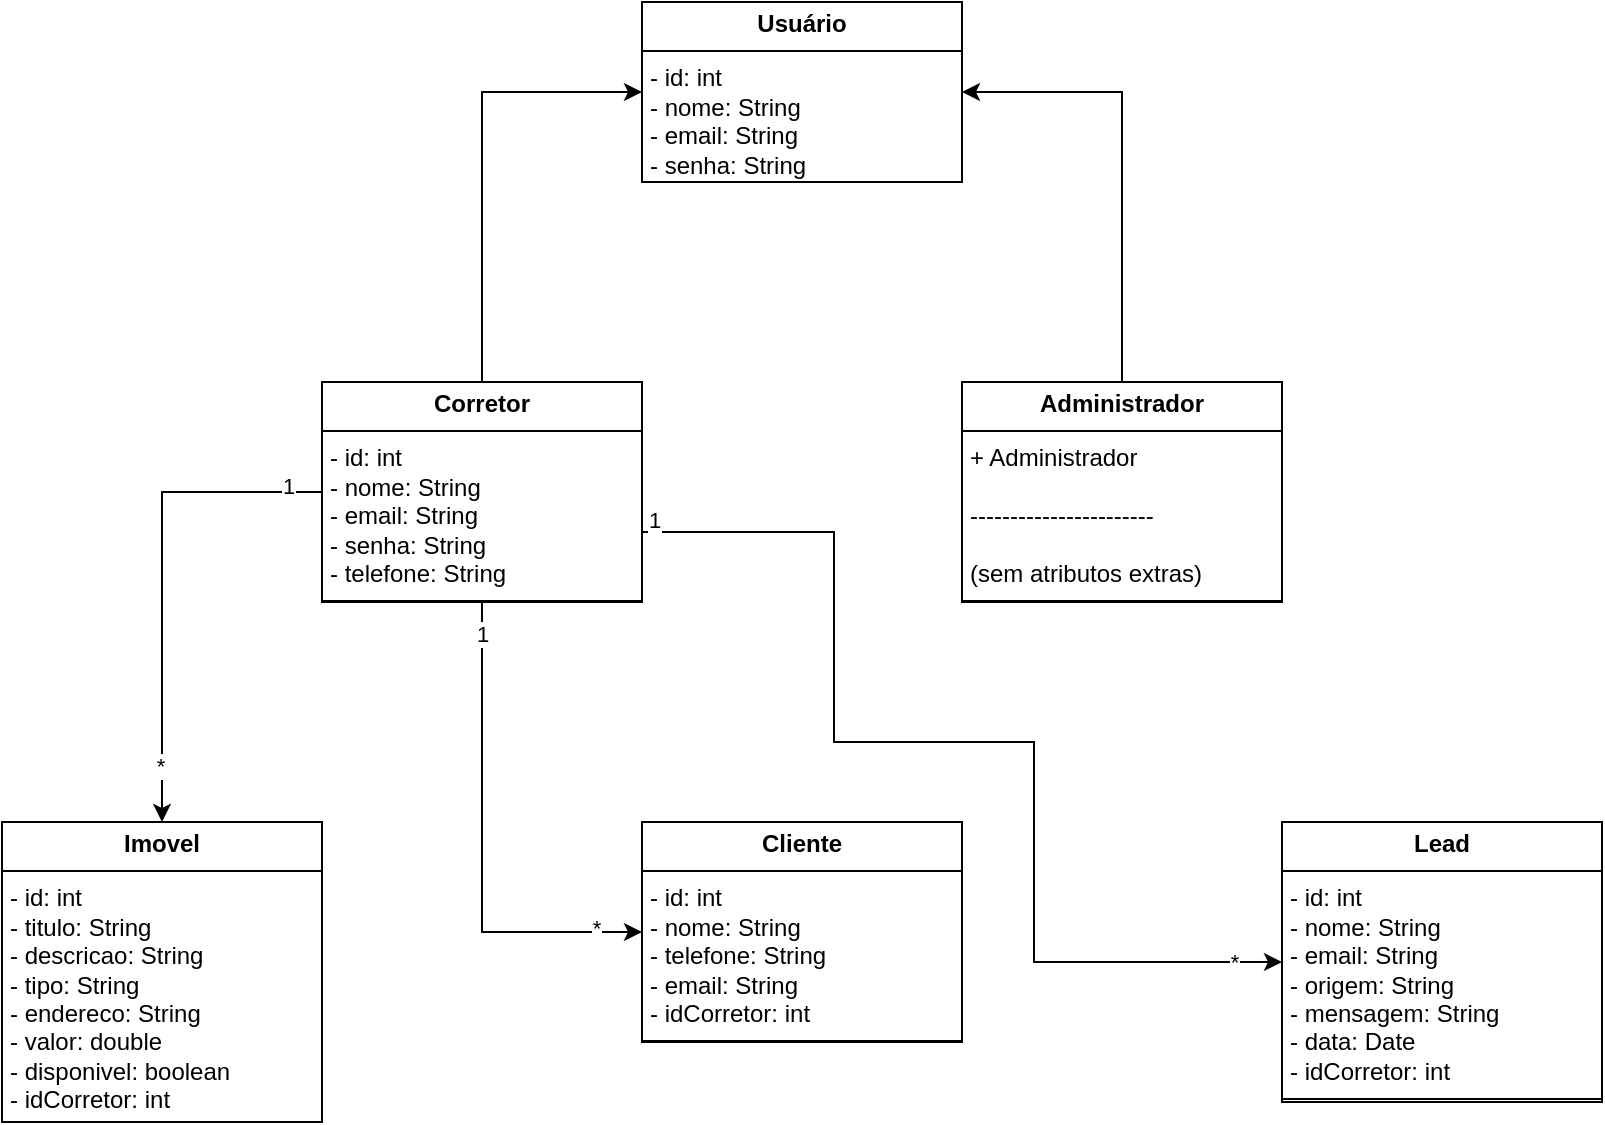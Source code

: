 <mxfile version="27.0.9">
  <diagram name="Página-1" id="khOgj6vM79z3bJVwooiI">
    <mxGraphModel dx="1426" dy="743" grid="1" gridSize="10" guides="1" tooltips="1" connect="1" arrows="1" fold="1" page="1" pageScale="1" pageWidth="827" pageHeight="1169" math="0" shadow="0">
      <root>
        <mxCell id="0" />
        <mxCell id="1" parent="0" />
        <mxCell id="xnP9S0K9PtYQmQaiTwIA-1" value="&lt;p style=&quot;margin:0px;margin-top:4px;text-align:center;&quot;&gt;&lt;b&gt;Imovel&lt;/b&gt;&lt;/p&gt;&lt;hr size=&quot;1&quot; style=&quot;border-style:solid;&quot;&gt;&lt;p style=&quot;margin:0px;margin-left:4px;&quot;&gt;- id: int&lt;/p&gt;&lt;p style=&quot;margin:0px;margin-left:4px;&quot;&gt;- titulo: String&lt;/p&gt;&lt;p style=&quot;margin:0px;margin-left:4px;&quot;&gt;- descricao: String&lt;/p&gt;&lt;p style=&quot;margin:0px;margin-left:4px;&quot;&gt;- tipo: String&lt;/p&gt;&lt;p style=&quot;margin:0px;margin-left:4px;&quot;&gt;- endereco: String&lt;/p&gt;&lt;p style=&quot;margin:0px;margin-left:4px;&quot;&gt;- valor: double&lt;/p&gt;&lt;p style=&quot;margin:0px;margin-left:4px;&quot;&gt;- disponivel: boolean&lt;/p&gt;&lt;p style=&quot;margin:0px;margin-left:4px;&quot;&gt;- idCorretor: int&lt;/p&gt;&lt;hr size=&quot;1&quot; style=&quot;border-style:solid;&quot;&gt;&lt;p style=&quot;margin:0px;margin-left:4px;&quot;&gt;&lt;br&gt;&lt;/p&gt;" style="verticalAlign=top;align=left;overflow=fill;html=1;whiteSpace=wrap;" vertex="1" parent="1">
          <mxGeometry x="14" y="480" width="160" height="150" as="geometry" />
        </mxCell>
        <mxCell id="xnP9S0K9PtYQmQaiTwIA-9" style="edgeStyle=orthogonalEdgeStyle;rounded=0;orthogonalLoop=1;jettySize=auto;html=1;exitX=0.5;exitY=0;exitDx=0;exitDy=0;entryX=0;entryY=0.5;entryDx=0;entryDy=0;" edge="1" parent="1" source="xnP9S0K9PtYQmQaiTwIA-2" target="xnP9S0K9PtYQmQaiTwIA-7">
          <mxGeometry relative="1" as="geometry" />
        </mxCell>
        <mxCell id="xnP9S0K9PtYQmQaiTwIA-11" style="edgeStyle=orthogonalEdgeStyle;rounded=0;orthogonalLoop=1;jettySize=auto;html=1;exitX=0;exitY=0.5;exitDx=0;exitDy=0;entryX=0.5;entryY=0;entryDx=0;entryDy=0;" edge="1" parent="1" source="xnP9S0K9PtYQmQaiTwIA-2" target="xnP9S0K9PtYQmQaiTwIA-1">
          <mxGeometry relative="1" as="geometry" />
        </mxCell>
        <mxCell id="xnP9S0K9PtYQmQaiTwIA-18" value="1" style="edgeLabel;html=1;align=center;verticalAlign=middle;resizable=0;points=[];" vertex="1" connectable="0" parent="xnP9S0K9PtYQmQaiTwIA-11">
          <mxGeometry x="-0.858" y="-3" relative="1" as="geometry">
            <mxPoint as="offset" />
          </mxGeometry>
        </mxCell>
        <mxCell id="xnP9S0K9PtYQmQaiTwIA-19" value="*" style="edgeLabel;html=1;align=center;verticalAlign=middle;resizable=0;points=[];" vertex="1" connectable="0" parent="xnP9S0K9PtYQmQaiTwIA-11">
          <mxGeometry x="0.769" y="-1" relative="1" as="geometry">
            <mxPoint as="offset" />
          </mxGeometry>
        </mxCell>
        <mxCell id="xnP9S0K9PtYQmQaiTwIA-13" style="edgeStyle=orthogonalEdgeStyle;rounded=0;orthogonalLoop=1;jettySize=auto;html=1;exitX=0.5;exitY=1;exitDx=0;exitDy=0;entryX=0;entryY=0.5;entryDx=0;entryDy=0;" edge="1" parent="1" source="xnP9S0K9PtYQmQaiTwIA-2" target="xnP9S0K9PtYQmQaiTwIA-3">
          <mxGeometry relative="1" as="geometry" />
        </mxCell>
        <mxCell id="xnP9S0K9PtYQmQaiTwIA-17" value="*" style="edgeLabel;html=1;align=center;verticalAlign=middle;resizable=0;points=[];" vertex="1" connectable="0" parent="xnP9S0K9PtYQmQaiTwIA-13">
          <mxGeometry x="0.813" y="2" relative="1" as="geometry">
            <mxPoint as="offset" />
          </mxGeometry>
        </mxCell>
        <mxCell id="xnP9S0K9PtYQmQaiTwIA-22" value="1" style="edgeLabel;html=1;align=center;verticalAlign=middle;resizable=0;points=[];" vertex="1" connectable="0" parent="xnP9S0K9PtYQmQaiTwIA-13">
          <mxGeometry x="-0.869" relative="1" as="geometry">
            <mxPoint as="offset" />
          </mxGeometry>
        </mxCell>
        <mxCell id="xnP9S0K9PtYQmQaiTwIA-14" style="edgeStyle=orthogonalEdgeStyle;rounded=0;orthogonalLoop=1;jettySize=auto;html=1;exitX=1;exitY=0.5;exitDx=0;exitDy=0;entryX=0;entryY=0.5;entryDx=0;entryDy=0;" edge="1" parent="1" source="xnP9S0K9PtYQmQaiTwIA-2" target="xnP9S0K9PtYQmQaiTwIA-5">
          <mxGeometry relative="1" as="geometry">
            <Array as="points">
              <mxPoint x="334" y="335" />
              <mxPoint x="430" y="335" />
              <mxPoint x="430" y="440" />
              <mxPoint x="530" y="440" />
              <mxPoint x="530" y="550" />
            </Array>
          </mxGeometry>
        </mxCell>
        <mxCell id="xnP9S0K9PtYQmQaiTwIA-20" value="1" style="edgeLabel;html=1;align=center;verticalAlign=middle;resizable=0;points=[];" vertex="1" connectable="0" parent="xnP9S0K9PtYQmQaiTwIA-14">
          <mxGeometry x="-0.939" relative="1" as="geometry">
            <mxPoint x="6" y="-3" as="offset" />
          </mxGeometry>
        </mxCell>
        <mxCell id="xnP9S0K9PtYQmQaiTwIA-21" value="*" style="edgeLabel;html=1;align=center;verticalAlign=middle;resizable=0;points=[];" vertex="1" connectable="0" parent="xnP9S0K9PtYQmQaiTwIA-14">
          <mxGeometry x="0.913" relative="1" as="geometry">
            <mxPoint as="offset" />
          </mxGeometry>
        </mxCell>
        <mxCell id="xnP9S0K9PtYQmQaiTwIA-2" value="&lt;p style=&quot;margin:0px;margin-top:4px;text-align:center;&quot;&gt;&lt;b&gt;Corretor&lt;/b&gt;&lt;/p&gt;&lt;hr size=&quot;1&quot; style=&quot;border-style:solid;&quot;&gt;&lt;p style=&quot;margin:0px;margin-left:4px;&quot;&gt;- id: int&lt;/p&gt;&lt;p style=&quot;margin:0px;margin-left:4px;&quot;&gt;- nome: String&lt;/p&gt;&lt;p style=&quot;margin:0px;margin-left:4px;&quot;&gt;- email: String&lt;/p&gt;&lt;p style=&quot;margin:0px;margin-left:4px;&quot;&gt;- senha: String&lt;/p&gt;&lt;p style=&quot;margin:0px;margin-left:4px;&quot;&gt;- telefone: String&lt;/p&gt;&lt;hr size=&quot;1&quot; style=&quot;border-style:solid;&quot;&gt;&lt;p style=&quot;margin:0px;margin-left:4px;&quot;&gt;&lt;br&gt;&lt;/p&gt;" style="verticalAlign=top;align=left;overflow=fill;html=1;whiteSpace=wrap;" vertex="1" parent="1">
          <mxGeometry x="174" y="260" width="160" height="110" as="geometry" />
        </mxCell>
        <mxCell id="xnP9S0K9PtYQmQaiTwIA-3" value="&lt;p style=&quot;margin:0px;margin-top:4px;text-align:center;&quot;&gt;&lt;b&gt;Cliente&lt;/b&gt;&lt;/p&gt;&lt;hr size=&quot;1&quot; style=&quot;border-style:solid;&quot;&gt;&lt;p style=&quot;margin:0px;margin-left:4px;&quot;&gt;- id: int&lt;/p&gt;&lt;p style=&quot;margin:0px;margin-left:4px;&quot;&gt;- nome: String&lt;/p&gt;&lt;p style=&quot;margin:0px;margin-left:4px;&quot;&gt;- telefone: String&lt;/p&gt;&lt;p style=&quot;margin:0px;margin-left:4px;&quot;&gt;- email: String&lt;/p&gt;&lt;p style=&quot;margin:0px;margin-left:4px;&quot;&gt;- idCorretor: int&lt;/p&gt;&lt;hr size=&quot;1&quot; style=&quot;border-style:solid;&quot;&gt;&lt;p style=&quot;margin:0px;margin-left:4px;&quot;&gt;&lt;br&gt;&lt;/p&gt;" style="verticalAlign=top;align=left;overflow=fill;html=1;whiteSpace=wrap;" vertex="1" parent="1">
          <mxGeometry x="334" y="480" width="160" height="110" as="geometry" />
        </mxCell>
        <mxCell id="xnP9S0K9PtYQmQaiTwIA-5" value="&lt;p style=&quot;margin:0px;margin-top:4px;text-align:center;&quot;&gt;&lt;b&gt;Lead&lt;/b&gt;&lt;/p&gt;&lt;hr size=&quot;1&quot; style=&quot;border-style:solid;&quot;&gt;&lt;p style=&quot;margin:0px;margin-left:4px;&quot;&gt;- id: int&lt;/p&gt;&lt;p style=&quot;margin:0px;margin-left:4px;&quot;&gt;- nome: String&lt;/p&gt;&lt;p style=&quot;margin:0px;margin-left:4px;&quot;&gt;- email: String&lt;/p&gt;&lt;p style=&quot;margin:0px;margin-left:4px;&quot;&gt;- origem: String&lt;/p&gt;&lt;p style=&quot;margin:0px;margin-left:4px;&quot;&gt;- mensagem: String&lt;/p&gt;&lt;p style=&quot;margin:0px;margin-left:4px;&quot;&gt;- data: Date&lt;/p&gt;&lt;p style=&quot;margin:0px;margin-left:4px;&quot;&gt;- idCorretor: int&lt;/p&gt;&lt;hr size=&quot;1&quot; style=&quot;border-style:solid;&quot;&gt;&lt;p style=&quot;margin:0px;margin-left:4px;&quot;&gt;&lt;br&gt;&lt;/p&gt;" style="verticalAlign=top;align=left;overflow=fill;html=1;whiteSpace=wrap;" vertex="1" parent="1">
          <mxGeometry x="654" y="480" width="160" height="140" as="geometry" />
        </mxCell>
        <mxCell id="xnP9S0K9PtYQmQaiTwIA-7" value="&lt;p style=&quot;margin:0px;margin-top:4px;text-align:center;&quot;&gt;&lt;b&gt;Usuário&lt;/b&gt;&lt;/p&gt;&lt;hr size=&quot;1&quot; style=&quot;border-style:solid;&quot;&gt;&lt;p style=&quot;margin:0px;margin-left:4px;&quot;&gt;- id: int&lt;/p&gt;&lt;p style=&quot;margin:0px;margin-left:4px;&quot;&gt;- nome: String&lt;/p&gt;&lt;p style=&quot;margin:0px;margin-left:4px;&quot;&gt;- email: String&lt;/p&gt;&lt;p style=&quot;margin:0px;margin-left:4px;&quot;&gt;- senha: String&lt;/p&gt;&lt;hr size=&quot;1&quot; style=&quot;border-style:solid;&quot;&gt;&lt;p style=&quot;margin:0px;margin-left:4px;&quot;&gt;&lt;br&gt;&lt;/p&gt;" style="verticalAlign=top;align=left;overflow=fill;html=1;whiteSpace=wrap;" vertex="1" parent="1">
          <mxGeometry x="334" y="70" width="160" height="90" as="geometry" />
        </mxCell>
        <mxCell id="xnP9S0K9PtYQmQaiTwIA-10" style="edgeStyle=orthogonalEdgeStyle;rounded=0;orthogonalLoop=1;jettySize=auto;html=1;exitX=0.5;exitY=0;exitDx=0;exitDy=0;entryX=1;entryY=0.5;entryDx=0;entryDy=0;" edge="1" parent="1" source="xnP9S0K9PtYQmQaiTwIA-8" target="xnP9S0K9PtYQmQaiTwIA-7">
          <mxGeometry relative="1" as="geometry" />
        </mxCell>
        <mxCell id="xnP9S0K9PtYQmQaiTwIA-8" value="&lt;p style=&quot;margin:0px;margin-top:4px;text-align:center;&quot;&gt;&lt;b&gt;Administrador&lt;/b&gt;&lt;/p&gt;&lt;hr size=&quot;1&quot; style=&quot;border-style:solid;&quot;&gt;&lt;p style=&quot;margin:0px;margin-left:4px;&quot;&gt;+ Administrador&lt;/p&gt;&lt;p style=&quot;margin:0px;margin-left:4px;&quot;&gt;&lt;br&gt;&lt;/p&gt;&lt;p style=&quot;margin:0px;margin-left:4px;&quot;&gt;-----------------------&lt;/p&gt;&lt;p style=&quot;margin:0px;margin-left:4px;&quot;&gt;&lt;br&gt;&lt;/p&gt;&lt;p style=&quot;margin:0px;margin-left:4px;&quot;&gt;(sem atributos extras)&lt;/p&gt;&lt;hr size=&quot;1&quot; style=&quot;border-style:solid;&quot;&gt;&lt;p style=&quot;margin:0px;margin-left:4px;&quot;&gt;&lt;br&gt;&lt;/p&gt;" style="verticalAlign=top;align=left;overflow=fill;html=1;whiteSpace=wrap;" vertex="1" parent="1">
          <mxGeometry x="494" y="260" width="160" height="110" as="geometry" />
        </mxCell>
      </root>
    </mxGraphModel>
  </diagram>
</mxfile>
